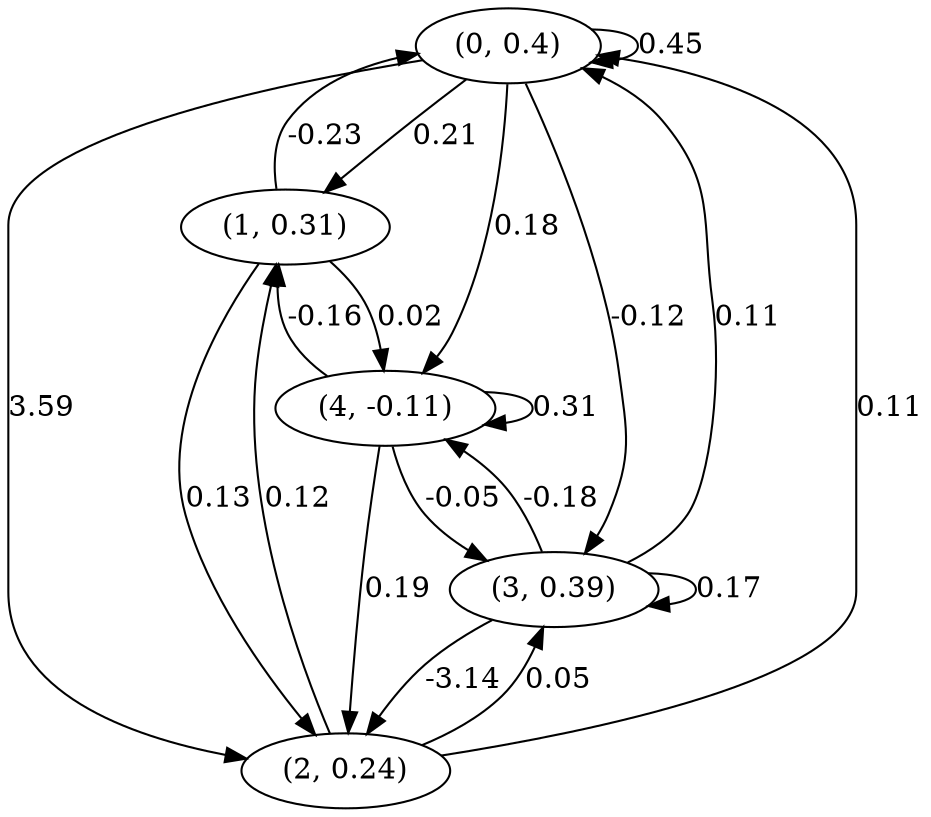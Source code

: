 digraph {
    0 [ label = "(0, 0.4)" ]
    1 [ label = "(1, 0.31)" ]
    2 [ label = "(2, 0.24)" ]
    3 [ label = "(3, 0.39)" ]
    4 [ label = "(4, -0.11)" ]
    0 -> 0 [ label = "0.45" ]
    3 -> 3 [ label = "0.17" ]
    4 -> 4 [ label = "0.31" ]
    1 -> 0 [ label = "-0.23" ]
    2 -> 0 [ label = "0.11" ]
    3 -> 0 [ label = "0.11" ]
    0 -> 1 [ label = "0.21" ]
    2 -> 1 [ label = "0.12" ]
    4 -> 1 [ label = "-0.16" ]
    0 -> 2 [ label = "3.59" ]
    1 -> 2 [ label = "0.13" ]
    3 -> 2 [ label = "-3.14" ]
    4 -> 2 [ label = "0.19" ]
    0 -> 3 [ label = "-0.12" ]
    2 -> 3 [ label = "0.05" ]
    4 -> 3 [ label = "-0.05" ]
    0 -> 4 [ label = "0.18" ]
    1 -> 4 [ label = "0.02" ]
    3 -> 4 [ label = "-0.18" ]
}

